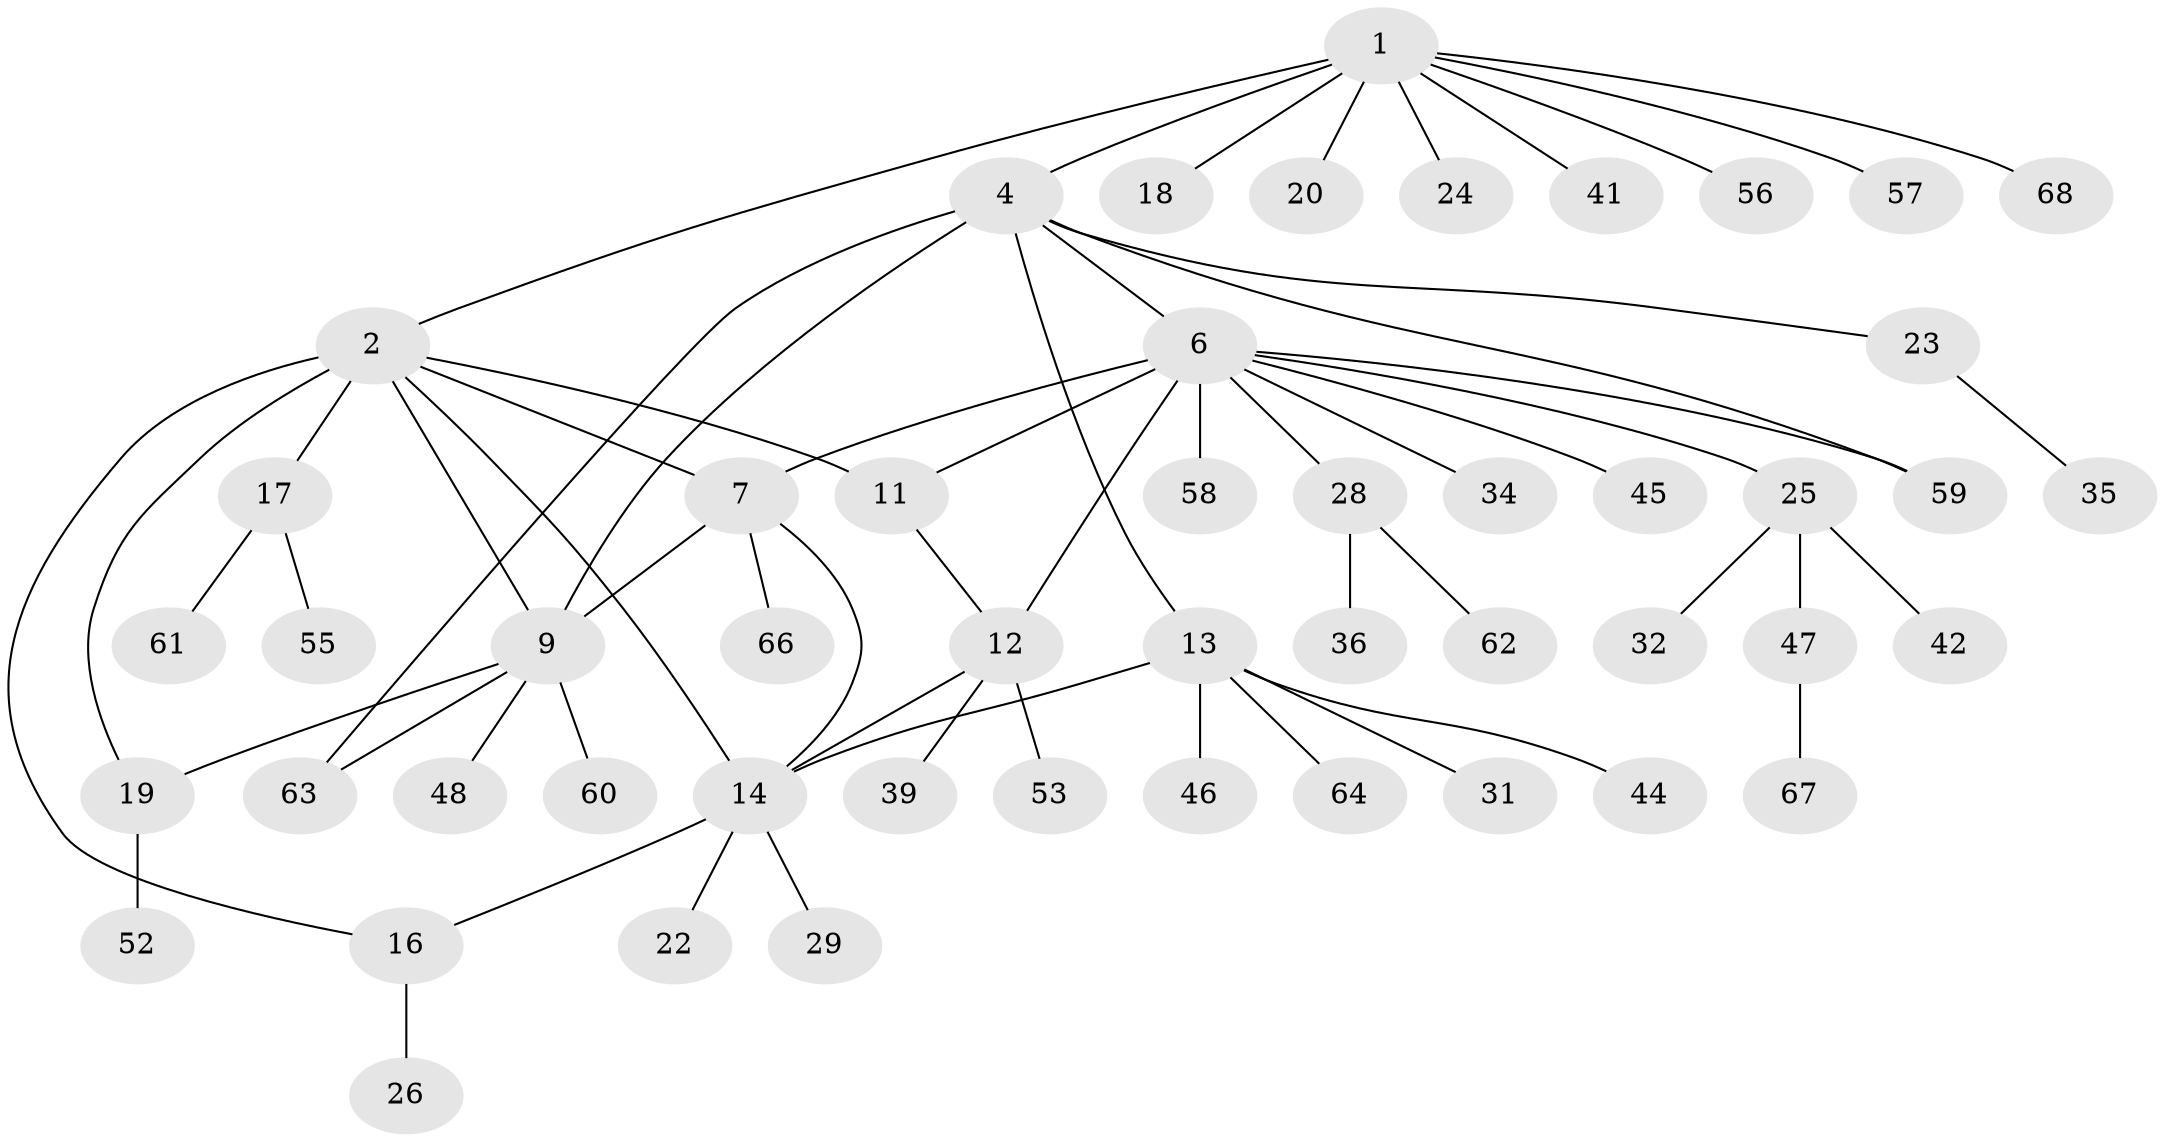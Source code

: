 // Generated by graph-tools (version 1.1) at 2025/52/02/27/25 19:52:18]
// undirected, 50 vertices, 61 edges
graph export_dot {
graph [start="1"]
  node [color=gray90,style=filled];
  1 [super="+3"];
  2 [super="+38"];
  4 [super="+5"];
  6 [super="+10"];
  7 [super="+8"];
  9 [super="+54"];
  11;
  12 [super="+33"];
  13 [super="+15"];
  14;
  16 [super="+21"];
  17 [super="+40"];
  18 [super="+49"];
  19 [super="+27"];
  20;
  22;
  23 [super="+43"];
  24;
  25 [super="+30"];
  26;
  28 [super="+69"];
  29;
  31;
  32;
  34 [super="+37"];
  35;
  36;
  39;
  41;
  42 [super="+50"];
  44;
  45;
  46;
  47 [super="+65"];
  48 [super="+51"];
  52;
  53;
  55;
  56;
  57;
  58;
  59;
  60;
  61;
  62;
  63;
  64;
  66;
  67;
  68;
  1 -- 2 [weight=2];
  1 -- 68;
  1 -- 4;
  1 -- 41;
  1 -- 18;
  1 -- 20;
  1 -- 24;
  1 -- 57;
  1 -- 56;
  2 -- 7;
  2 -- 11;
  2 -- 14;
  2 -- 16;
  2 -- 17;
  2 -- 19;
  2 -- 9;
  4 -- 6 [weight=2];
  4 -- 13;
  4 -- 23;
  4 -- 63;
  4 -- 9;
  4 -- 59;
  6 -- 25;
  6 -- 28;
  6 -- 58;
  6 -- 34;
  6 -- 7;
  6 -- 59;
  6 -- 11;
  6 -- 12;
  6 -- 45;
  7 -- 9 [weight=2];
  7 -- 14;
  7 -- 66;
  9 -- 19;
  9 -- 48;
  9 -- 60;
  9 -- 63;
  11 -- 12;
  12 -- 14;
  12 -- 39;
  12 -- 53;
  13 -- 14 [weight=2];
  13 -- 31;
  13 -- 44;
  13 -- 64;
  13 -- 46;
  14 -- 16;
  14 -- 22;
  14 -- 29;
  16 -- 26;
  17 -- 55;
  17 -- 61;
  19 -- 52;
  23 -- 35;
  25 -- 42;
  25 -- 47;
  25 -- 32;
  28 -- 36;
  28 -- 62;
  47 -- 67;
}
